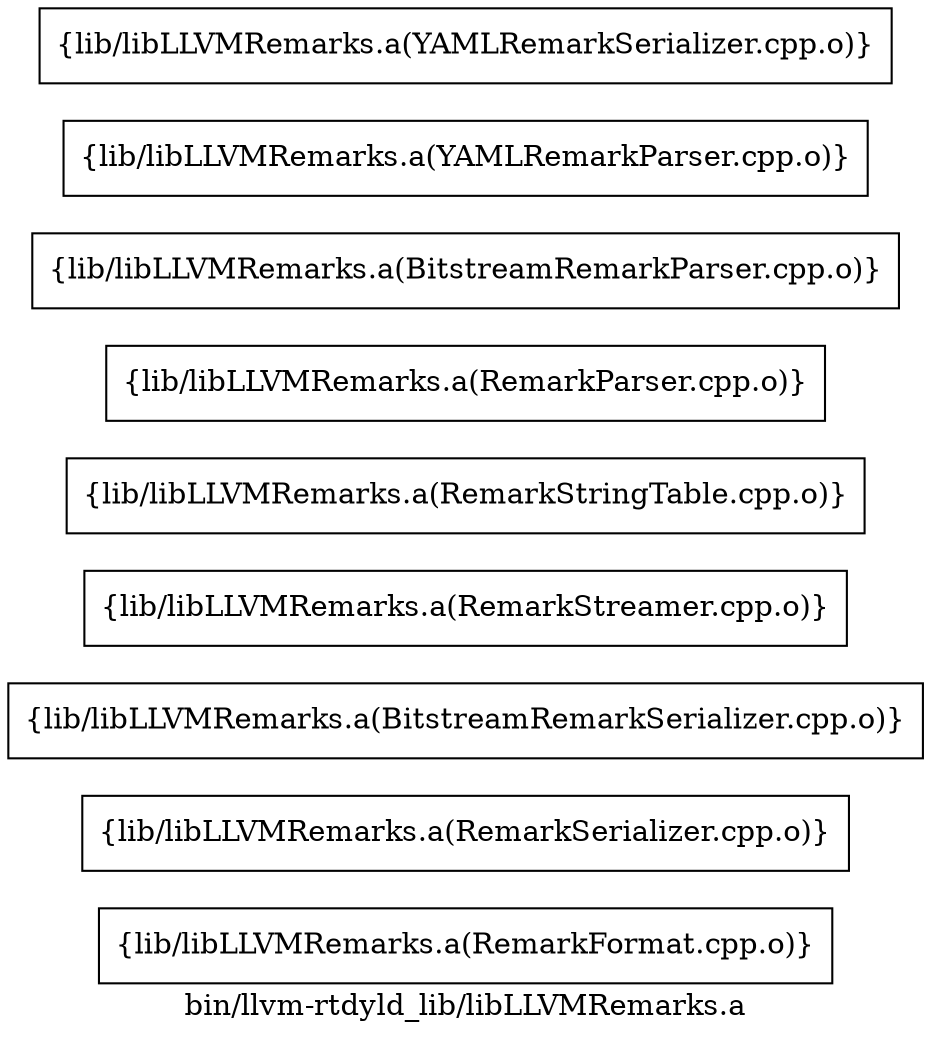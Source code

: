digraph "bin/llvm-rtdyld_lib/libLLVMRemarks.a" {
	label="bin/llvm-rtdyld_lib/libLLVMRemarks.a";
	rankdir=LR;

	Node0x56374d6dc578 [shape=record,shape=box,group=0,label="{lib/libLLVMRemarks.a(RemarkFormat.cpp.o)}"];
	Node0x56374d6dd248 [shape=record,shape=box,group=0,label="{lib/libLLVMRemarks.a(RemarkSerializer.cpp.o)}"];
	Node0x56374d6dca28 [shape=record,shape=box,group=0,label="{lib/libLLVMRemarks.a(BitstreamRemarkSerializer.cpp.o)}"];
	Node0x56374d6dd9c8 [shape=record,shape=box,group=0,label="{lib/libLLVMRemarks.a(RemarkStreamer.cpp.o)}"];
	Node0x56374d6de328 [shape=record,shape=box,group=0,label="{lib/libLLVMRemarks.a(RemarkStringTable.cpp.o)}"];
	Node0x56374d6d9968 [shape=record,shape=box,group=0,label="{lib/libLLVMRemarks.a(RemarkParser.cpp.o)}"];
	Node0x56374d6daa98 [shape=record,shape=box,group=0,label="{lib/libLLVMRemarks.a(BitstreamRemarkParser.cpp.o)}"];
	Node0x56374d6dae08 [shape=record,shape=box,group=0,label="{lib/libLLVMRemarks.a(YAMLRemarkParser.cpp.o)}"];
	Node0x56374d6db448 [shape=record,shape=box,group=0,label="{lib/libLLVMRemarks.a(YAMLRemarkSerializer.cpp.o)}"];
}
